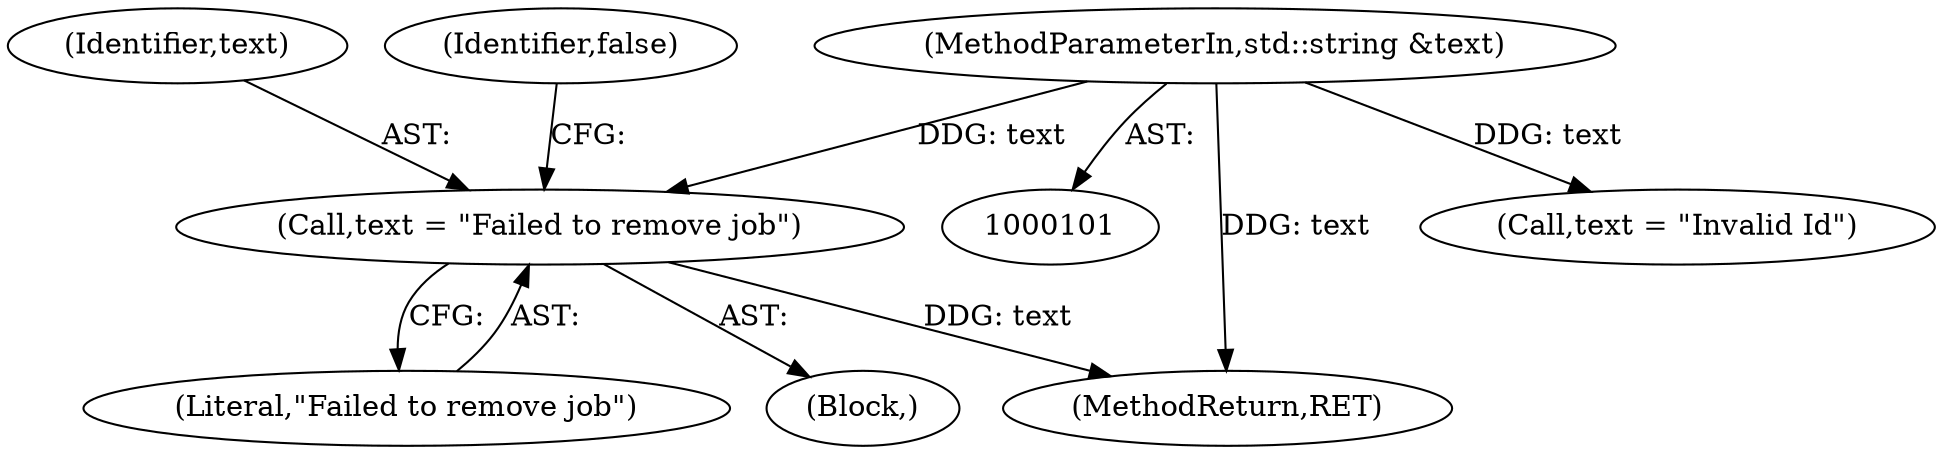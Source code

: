 digraph "0_htcondor_8f9b304c4f6c0a98dafa61b2c0e4beb3b70e4c84_3@API" {
"1000145" [label="(Call,text = \"Failed to remove job\")"];
"1000104" [label="(MethodParameterIn,std::string &text)"];
"1000145" [label="(Call,text = \"Failed to remove job\")"];
"1000146" [label="(Identifier,text)"];
"1000149" [label="(Identifier,false)"];
"1000104" [label="(MethodParameterIn,std::string &text)"];
"1000128" [label="(Call,text = \"Invalid Id\")"];
"1000152" [label="(MethodReturn,RET)"];
"1000147" [label="(Literal,\"Failed to remove job\")"];
"1000144" [label="(Block,)"];
"1000145" -> "1000144"  [label="AST: "];
"1000145" -> "1000147"  [label="CFG: "];
"1000146" -> "1000145"  [label="AST: "];
"1000147" -> "1000145"  [label="AST: "];
"1000149" -> "1000145"  [label="CFG: "];
"1000145" -> "1000152"  [label="DDG: text"];
"1000104" -> "1000145"  [label="DDG: text"];
"1000104" -> "1000101"  [label="AST: "];
"1000104" -> "1000152"  [label="DDG: text"];
"1000104" -> "1000128"  [label="DDG: text"];
}

